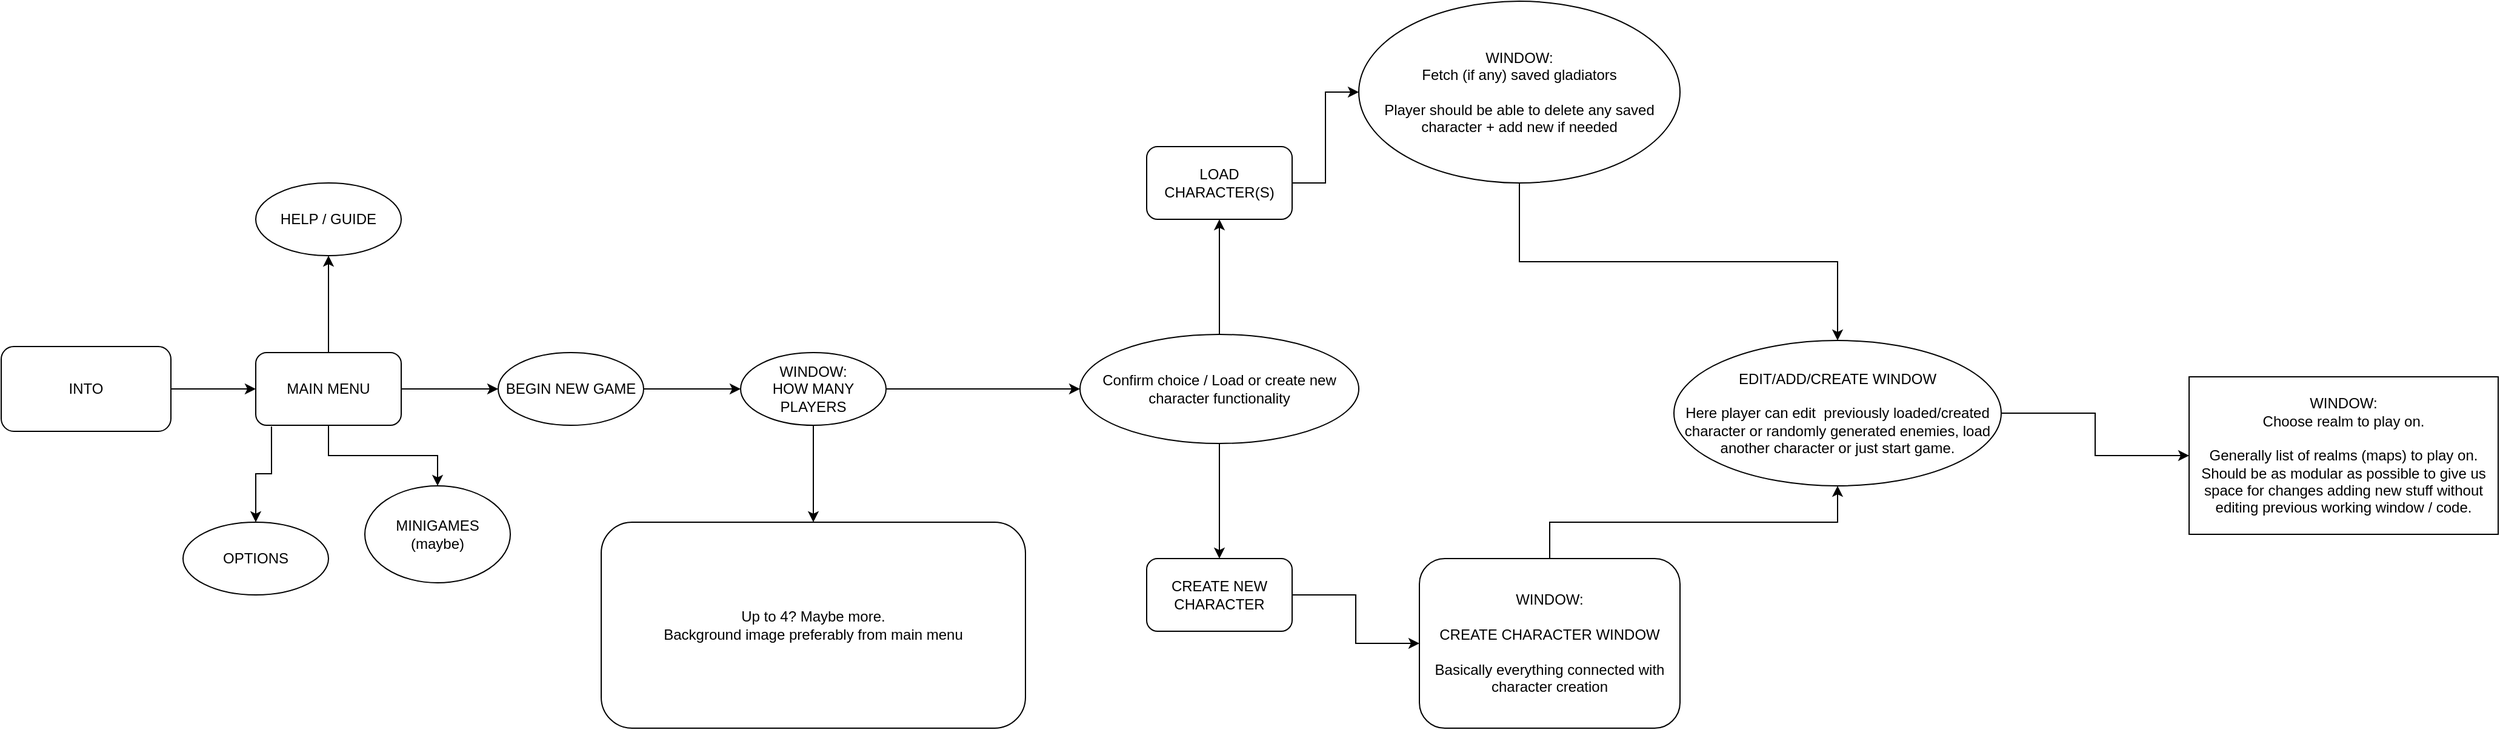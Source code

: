 <mxfile version="20.0.3" type="github">
  <diagram id="SZfK_inIEzVROsYKz_Nr" name="Page-1">
    <mxGraphModel dx="2272" dy="780" grid="1" gridSize="10" guides="1" tooltips="1" connect="1" arrows="1" fold="1" page="1" pageScale="1" pageWidth="850" pageHeight="1100" math="0" shadow="0">
      <root>
        <mxCell id="0" />
        <mxCell id="1" parent="0" />
        <mxCell id="ox3uqfzwlMQcpdOZVIlB-2" style="edgeStyle=orthogonalEdgeStyle;rounded=0;orthogonalLoop=1;jettySize=auto;html=1;" parent="1" source="ox3uqfzwlMQcpdOZVIlB-1" target="ox3uqfzwlMQcpdOZVIlB-5" edge="1">
          <mxGeometry relative="1" as="geometry">
            <mxPoint x="-460" y="610" as="targetPoint" />
          </mxGeometry>
        </mxCell>
        <mxCell id="ox3uqfzwlMQcpdOZVIlB-1" value="INTO" style="rounded=1;whiteSpace=wrap;html=1;" parent="1" vertex="1">
          <mxGeometry x="-680" y="575" width="140" height="70" as="geometry" />
        </mxCell>
        <mxCell id="ox3uqfzwlMQcpdOZVIlB-8" value="" style="edgeStyle=orthogonalEdgeStyle;rounded=0;orthogonalLoop=1;jettySize=auto;html=1;" parent="1" source="ox3uqfzwlMQcpdOZVIlB-5" target="ox3uqfzwlMQcpdOZVIlB-7" edge="1">
          <mxGeometry relative="1" as="geometry" />
        </mxCell>
        <mxCell id="ox3uqfzwlMQcpdOZVIlB-10" value="" style="edgeStyle=orthogonalEdgeStyle;rounded=0;orthogonalLoop=1;jettySize=auto;html=1;exitX=0.108;exitY=1.017;exitDx=0;exitDy=0;exitPerimeter=0;" parent="1" source="ox3uqfzwlMQcpdOZVIlB-5" target="ox3uqfzwlMQcpdOZVIlB-9" edge="1">
          <mxGeometry relative="1" as="geometry" />
        </mxCell>
        <mxCell id="ox3uqfzwlMQcpdOZVIlB-12" value="" style="edgeStyle=orthogonalEdgeStyle;rounded=0;orthogonalLoop=1;jettySize=auto;html=1;" parent="1" source="ox3uqfzwlMQcpdOZVIlB-5" target="ox3uqfzwlMQcpdOZVIlB-11" edge="1">
          <mxGeometry relative="1" as="geometry" />
        </mxCell>
        <mxCell id="ox3uqfzwlMQcpdOZVIlB-17" style="edgeStyle=orthogonalEdgeStyle;rounded=0;orthogonalLoop=1;jettySize=auto;html=1;" parent="1" source="ox3uqfzwlMQcpdOZVIlB-5" target="ox3uqfzwlMQcpdOZVIlB-18" edge="1">
          <mxGeometry relative="1" as="geometry">
            <mxPoint x="-350" y="710" as="targetPoint" />
          </mxGeometry>
        </mxCell>
        <mxCell id="ox3uqfzwlMQcpdOZVIlB-5" value="MAIN MENU" style="rounded=1;whiteSpace=wrap;html=1;" parent="1" vertex="1">
          <mxGeometry x="-470" y="580" width="120" height="60" as="geometry" />
        </mxCell>
        <mxCell id="ox3uqfzwlMQcpdOZVIlB-7" value="HELP / GUIDE" style="ellipse;whiteSpace=wrap;html=1;rounded=1;" parent="1" vertex="1">
          <mxGeometry x="-470" y="440" width="120" height="60" as="geometry" />
        </mxCell>
        <mxCell id="ox3uqfzwlMQcpdOZVIlB-9" value="OPTIONS" style="ellipse;whiteSpace=wrap;html=1;rounded=1;" parent="1" vertex="1">
          <mxGeometry x="-530" y="720" width="120" height="60" as="geometry" />
        </mxCell>
        <mxCell id="zvDr6hN8rVWCarO8aaTl-2" value="" style="edgeStyle=orthogonalEdgeStyle;rounded=0;orthogonalLoop=1;jettySize=auto;html=1;" edge="1" parent="1" source="ox3uqfzwlMQcpdOZVIlB-11" target="zvDr6hN8rVWCarO8aaTl-1">
          <mxGeometry relative="1" as="geometry" />
        </mxCell>
        <mxCell id="ox3uqfzwlMQcpdOZVIlB-11" value="BEGIN NEW GAME" style="ellipse;whiteSpace=wrap;html=1;rounded=1;" parent="1" vertex="1">
          <mxGeometry x="-270" y="580" width="120" height="60" as="geometry" />
        </mxCell>
        <mxCell id="ox3uqfzwlMQcpdOZVIlB-18" value="MINIGAMES&lt;br&gt;(maybe)" style="ellipse;whiteSpace=wrap;html=1;" parent="1" vertex="1">
          <mxGeometry x="-380" y="690" width="120" height="80" as="geometry" />
        </mxCell>
        <mxCell id="zvDr6hN8rVWCarO8aaTl-4" value="" style="edgeStyle=orthogonalEdgeStyle;rounded=0;orthogonalLoop=1;jettySize=auto;html=1;" edge="1" parent="1" source="zvDr6hN8rVWCarO8aaTl-1" target="zvDr6hN8rVWCarO8aaTl-3">
          <mxGeometry relative="1" as="geometry" />
        </mxCell>
        <mxCell id="zvDr6hN8rVWCarO8aaTl-6" value="" style="edgeStyle=orthogonalEdgeStyle;rounded=0;orthogonalLoop=1;jettySize=auto;html=1;" edge="1" parent="1" source="zvDr6hN8rVWCarO8aaTl-1" target="zvDr6hN8rVWCarO8aaTl-5">
          <mxGeometry relative="1" as="geometry" />
        </mxCell>
        <mxCell id="zvDr6hN8rVWCarO8aaTl-1" value="WINDOW:&lt;br&gt;HOW MANY PLAYERS" style="ellipse;whiteSpace=wrap;html=1;rounded=1;" vertex="1" parent="1">
          <mxGeometry x="-70" y="580" width="120" height="60" as="geometry" />
        </mxCell>
        <mxCell id="zvDr6hN8rVWCarO8aaTl-3" value="&lt;div&gt;Up to 4? Maybe more. &lt;br&gt;&lt;/div&gt;&lt;div&gt;Background image preferably from main menu&lt;br&gt;&lt;/div&gt;" style="whiteSpace=wrap;html=1;rounded=1;" vertex="1" parent="1">
          <mxGeometry x="-185" y="720" width="350" height="170" as="geometry" />
        </mxCell>
        <mxCell id="zvDr6hN8rVWCarO8aaTl-8" value="" style="edgeStyle=orthogonalEdgeStyle;rounded=0;orthogonalLoop=1;jettySize=auto;html=1;" edge="1" parent="1" source="zvDr6hN8rVWCarO8aaTl-5" target="zvDr6hN8rVWCarO8aaTl-7">
          <mxGeometry relative="1" as="geometry" />
        </mxCell>
        <mxCell id="zvDr6hN8rVWCarO8aaTl-10" value="" style="edgeStyle=orthogonalEdgeStyle;rounded=0;orthogonalLoop=1;jettySize=auto;html=1;" edge="1" parent="1" source="zvDr6hN8rVWCarO8aaTl-5" target="zvDr6hN8rVWCarO8aaTl-9">
          <mxGeometry relative="1" as="geometry" />
        </mxCell>
        <mxCell id="zvDr6hN8rVWCarO8aaTl-5" value="Confirm choice / Load or create new character functionality " style="ellipse;whiteSpace=wrap;html=1;rounded=1;" vertex="1" parent="1">
          <mxGeometry x="210" y="565" width="230" height="90" as="geometry" />
        </mxCell>
        <mxCell id="zvDr6hN8rVWCarO8aaTl-12" value="" style="edgeStyle=orthogonalEdgeStyle;rounded=0;orthogonalLoop=1;jettySize=auto;html=1;" edge="1" parent="1" source="zvDr6hN8rVWCarO8aaTl-7" target="zvDr6hN8rVWCarO8aaTl-11">
          <mxGeometry relative="1" as="geometry" />
        </mxCell>
        <mxCell id="zvDr6hN8rVWCarO8aaTl-7" value="LOAD CHARACTER(S)" style="whiteSpace=wrap;html=1;rounded=1;" vertex="1" parent="1">
          <mxGeometry x="265" y="410" width="120" height="60" as="geometry" />
        </mxCell>
        <mxCell id="zvDr6hN8rVWCarO8aaTl-14" value="" style="edgeStyle=orthogonalEdgeStyle;rounded=0;orthogonalLoop=1;jettySize=auto;html=1;" edge="1" parent="1" source="zvDr6hN8rVWCarO8aaTl-9" target="zvDr6hN8rVWCarO8aaTl-13">
          <mxGeometry relative="1" as="geometry" />
        </mxCell>
        <mxCell id="zvDr6hN8rVWCarO8aaTl-9" value="CREATE NEW CHARACTER" style="whiteSpace=wrap;html=1;rounded=1;" vertex="1" parent="1">
          <mxGeometry x="265" y="750" width="120" height="60" as="geometry" />
        </mxCell>
        <mxCell id="zvDr6hN8rVWCarO8aaTl-15" style="edgeStyle=orthogonalEdgeStyle;rounded=0;orthogonalLoop=1;jettySize=auto;html=1;" edge="1" parent="1" source="zvDr6hN8rVWCarO8aaTl-11" target="zvDr6hN8rVWCarO8aaTl-17">
          <mxGeometry relative="1" as="geometry">
            <mxPoint x="760" y="600" as="targetPoint" />
          </mxGeometry>
        </mxCell>
        <mxCell id="zvDr6hN8rVWCarO8aaTl-11" value="&lt;div&gt;WINDOW:&lt;/div&gt;&lt;div&gt;Fetch (if any) saved gladiators&lt;br&gt;&lt;/div&gt;&lt;div&gt;&lt;br&gt;&lt;/div&gt;&lt;div&gt;Player should be able to delete any saved character + add new if needed&lt;br&gt;&lt;/div&gt;" style="ellipse;whiteSpace=wrap;html=1;rounded=1;" vertex="1" parent="1">
          <mxGeometry x="440" y="290" width="265" height="150" as="geometry" />
        </mxCell>
        <mxCell id="zvDr6hN8rVWCarO8aaTl-16" style="edgeStyle=orthogonalEdgeStyle;rounded=0;orthogonalLoop=1;jettySize=auto;html=1;entryX=0.5;entryY=1;entryDx=0;entryDy=0;" edge="1" parent="1" source="zvDr6hN8rVWCarO8aaTl-13" target="zvDr6hN8rVWCarO8aaTl-17">
          <mxGeometry relative="1" as="geometry">
            <mxPoint x="760" y="730" as="targetPoint" />
          </mxGeometry>
        </mxCell>
        <mxCell id="zvDr6hN8rVWCarO8aaTl-13" value="&lt;div&gt;WINDOW:&lt;/div&gt;&lt;div&gt;&lt;br&gt;&lt;/div&gt;&lt;div&gt;CREATE CHARACTER WINDOW&lt;/div&gt;&lt;div&gt;&lt;br&gt;&lt;/div&gt;&lt;div&gt;Basically everything connected with character creation&lt;br&gt;&lt;/div&gt;" style="whiteSpace=wrap;html=1;rounded=1;" vertex="1" parent="1">
          <mxGeometry x="490" y="750" width="215" height="140" as="geometry" />
        </mxCell>
        <mxCell id="zvDr6hN8rVWCarO8aaTl-19" value="" style="edgeStyle=orthogonalEdgeStyle;rounded=0;orthogonalLoop=1;jettySize=auto;html=1;" edge="1" parent="1" source="zvDr6hN8rVWCarO8aaTl-17" target="zvDr6hN8rVWCarO8aaTl-18">
          <mxGeometry relative="1" as="geometry" />
        </mxCell>
        <mxCell id="zvDr6hN8rVWCarO8aaTl-17" value="EDIT/ADD/CREATE WINDOW&lt;br&gt;&lt;br&gt;Here player can edit&amp;nbsp; previously loaded/created character or randomly generated enemies, load another character or just start game." style="ellipse;whiteSpace=wrap;html=1;" vertex="1" parent="1">
          <mxGeometry x="700" y="570" width="270" height="120" as="geometry" />
        </mxCell>
        <mxCell id="zvDr6hN8rVWCarO8aaTl-18" value="&lt;div&gt;WINDOW:&lt;/div&gt;&lt;div&gt;Choose realm to play on.&lt;br&gt;&lt;/div&gt;&lt;div&gt;&lt;br&gt;&lt;/div&gt;&lt;div&gt;Generally list of realms (maps) to play on. Should be as modular as possible to give us space for changes adding new stuff without editing previous working window / code.&lt;br&gt;&lt;/div&gt;" style="whiteSpace=wrap;html=1;" vertex="1" parent="1">
          <mxGeometry x="1125" y="600" width="255" height="130" as="geometry" />
        </mxCell>
      </root>
    </mxGraphModel>
  </diagram>
</mxfile>
